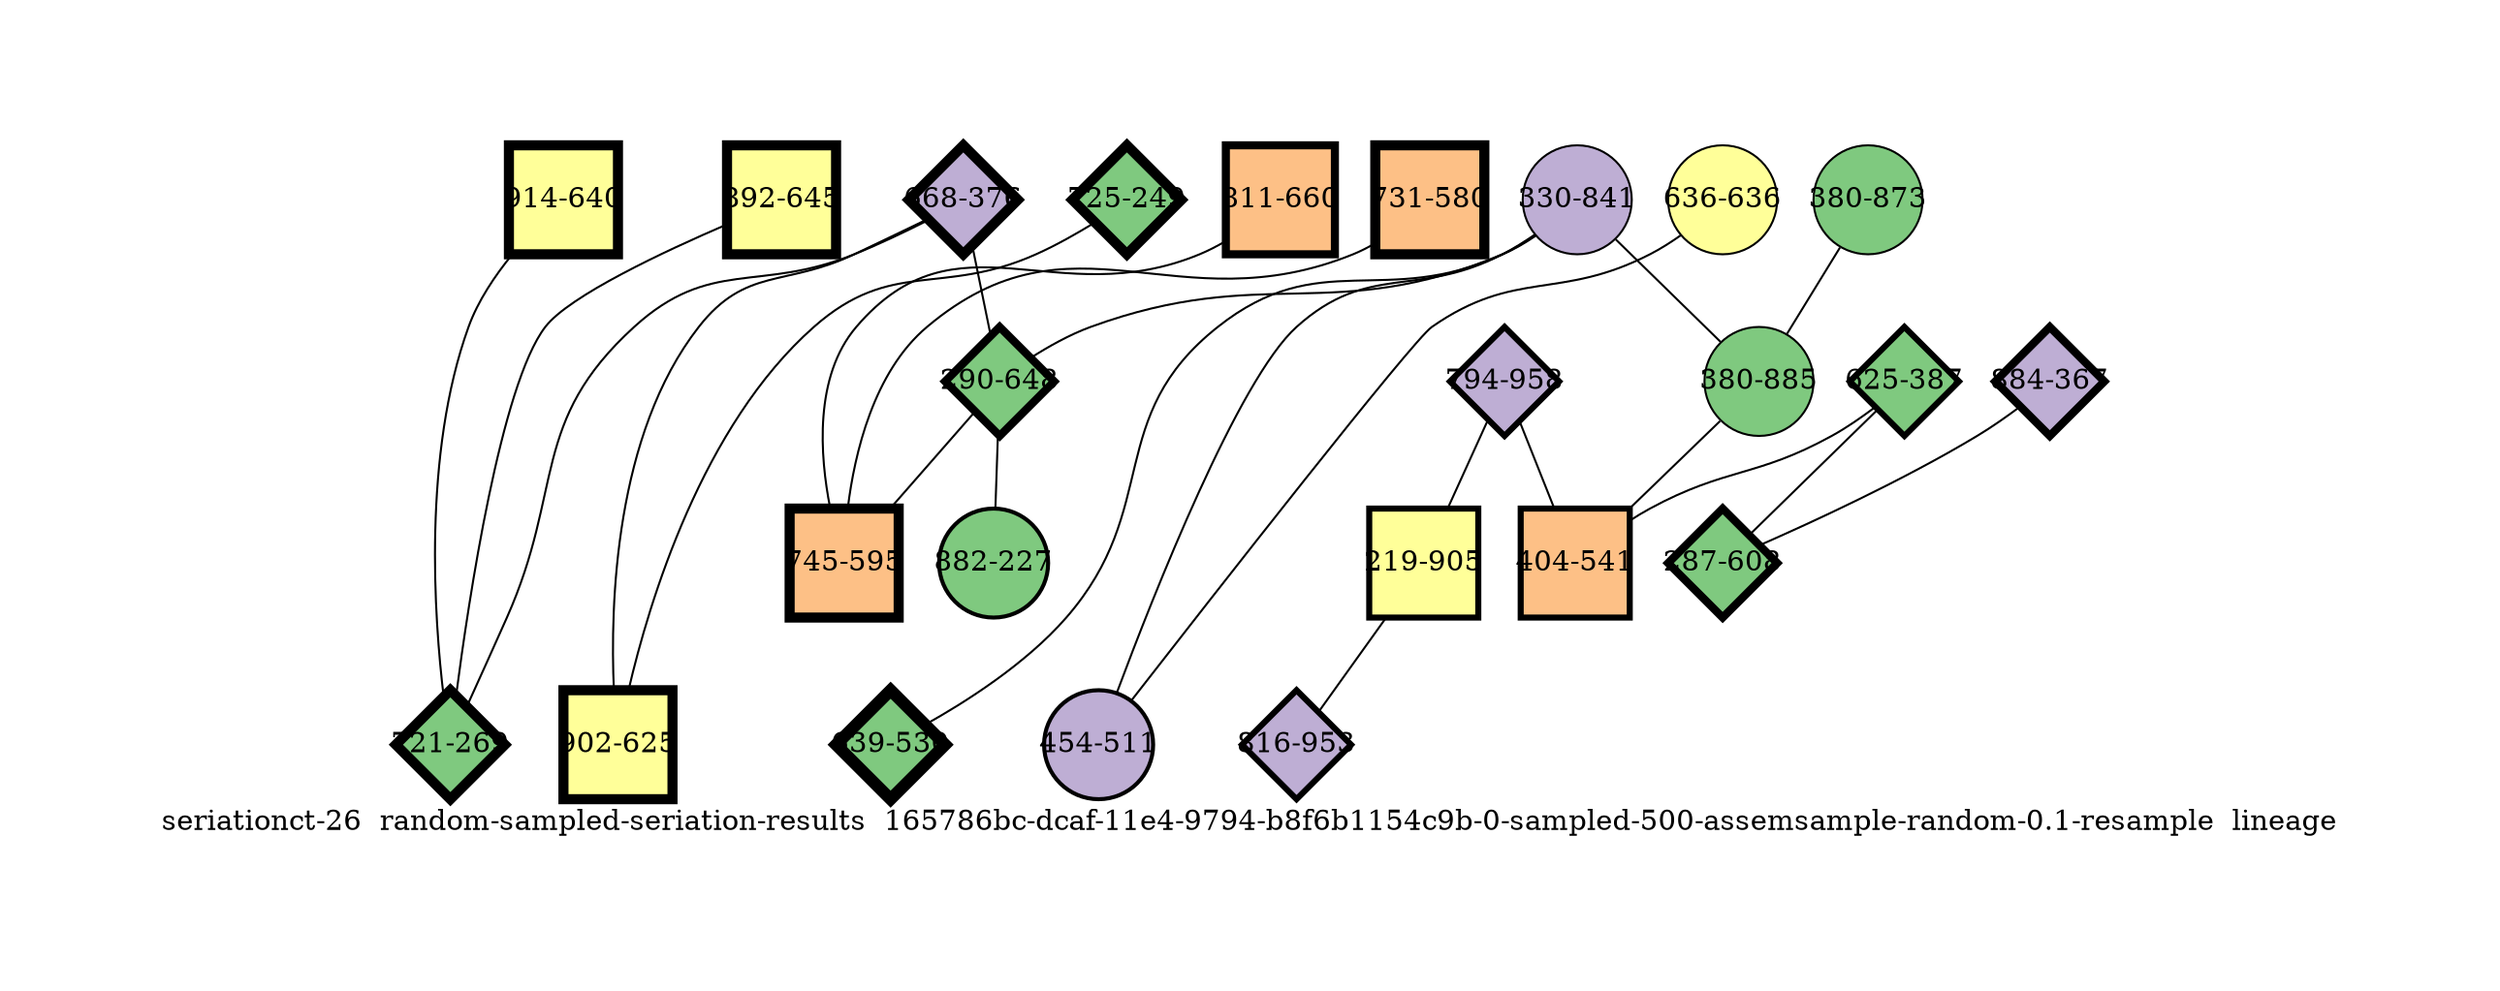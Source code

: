 strict graph "seriationct-26  random-sampled-seriation-results  165786bc-dcaf-11e4-9794-b8f6b1154c9b-0-sampled-500-assemsample-random-0.1-resample  lineage" {
labelloc=b;
ratio=auto;
pad="1.0";
label="seriationct-26  random-sampled-seriation-results  165786bc-dcaf-11e4-9794-b8f6b1154c9b-0-sampled-500-assemsample-random-0.1-resample  lineage";
node [width="0.75", style=filled, fixedsize=true, height="0.75", shape=circle, label=""];
0 [xCoordinate="376.0", appears_in_slice=5, yCoordinate="668.0", colorscheme=accent6, lineage_id=2, short_label="668-376", label="668-376", shape=diamond, cluster_id=1, fillcolor=2, size="500.0", id=0, penwidth="5.0"];
1 [xCoordinate="958.0", appears_in_slice=3, yCoordinate="794.0", colorscheme=accent6, lineage_id=2, short_label="794-958", label="794-958", shape=diamond, cluster_id=1, fillcolor=2, size="500.0", id=1, penwidth="3.0"];
2 [xCoordinate="841.0", appears_in_slice=1, yCoordinate="330.0", colorscheme=accent6, lineage_id=0, short_label="330-841", label="330-841", shape=circle, cluster_id=1, fillcolor=2, size="500.0", id=2, penwidth="1.0"];
3 [xCoordinate="387.0", appears_in_slice=3, yCoordinate="625.0", colorscheme=accent6, lineage_id=2, short_label="625-387", label="625-387", shape=diamond, cluster_id=0, fillcolor=1, size="500.0", id=3, penwidth="3.0"];
4 [xCoordinate="530.0", appears_in_slice=6, yCoordinate="639.0", colorscheme=accent6, lineage_id=2, short_label="639-530", label="639-530", shape=diamond, cluster_id=0, fillcolor=1, size="500.0", id=4, penwidth="6.0"];
5 [xCoordinate="873.0", appears_in_slice=1, yCoordinate="380.0", colorscheme=accent6, lineage_id=0, short_label="380-873", label="380-873", shape=circle, cluster_id=0, fillcolor=1, size="500.0", id=5, penwidth="1.0"];
6 [xCoordinate="645.0", appears_in_slice=5, yCoordinate="892.0", colorscheme=accent6, lineage_id=1, short_label="892-645", label="892-645", shape=square, cluster_id=3, fillcolor=4, size="500.0", id=6, penwidth="5.0"];
7 [xCoordinate="249.0", appears_in_slice=5, yCoordinate="725.0", colorscheme=accent6, lineage_id=2, short_label="725-249", label="725-249", shape=diamond, cluster_id=0, fillcolor=1, size="500.0", id=7, penwidth="5.0"];
8 [xCoordinate="885.0", appears_in_slice=1, yCoordinate="380.0", colorscheme=accent6, lineage_id=0, short_label="380-885", label="380-885", shape=circle, cluster_id=0, fillcolor=1, size="500.0", id=8, penwidth="1.0"];
9 [xCoordinate="905.0", appears_in_slice=3, yCoordinate="219.0", colorscheme=accent6, lineage_id=1, short_label="219-905", label="219-905", shape=square, cluster_id=3, fillcolor=4, size="500.0", id=9, penwidth="3.0"];
10 [xCoordinate="367.0", appears_in_slice=4, yCoordinate="884.0", colorscheme=accent6, lineage_id=2, short_label="884-367", label="884-367", shape=diamond, cluster_id=1, fillcolor=2, size="500.0", id=10, penwidth="4.0"];
11 [xCoordinate="660.0", appears_in_slice=4, yCoordinate="811.0", colorscheme=accent6, lineage_id=1, short_label="811-660", label="811-660", shape=square, cluster_id=2, fillcolor=3, size="500.0", id=11, penwidth="4.0"];
12 [xCoordinate="636.0", appears_in_slice=1, yCoordinate="636.0", colorscheme=accent6, lineage_id=0, short_label="636-636", label="636-636", shape=circle, cluster_id=3, fillcolor=4, size="500.0", id=12, penwidth="1.0"];
13 [xCoordinate="640.0", appears_in_slice=5, yCoordinate="914.0", colorscheme=accent6, lineage_id=1, short_label="914-640", label="914-640", shape=square, cluster_id=3, fillcolor=4, size="500.0", id=13, penwidth="5.0"];
14 [xCoordinate="625.0", appears_in_slice=5, yCoordinate="902.0", colorscheme=accent6, lineage_id=1, short_label="902-625", label="902-625", shape=square, cluster_id=3, fillcolor=4, size="500.0", id=14, penwidth="5.0"];
15 [xCoordinate="580.0", appears_in_slice=5, yCoordinate="731.0", colorscheme=accent6, lineage_id=1, short_label="731-580", label="731-580", shape=square, cluster_id=2, fillcolor=3, size="500.0", id=15, penwidth="5.0"];
16 [xCoordinate="269.0", appears_in_slice=5, yCoordinate="721.0", colorscheme=accent6, lineage_id=2, short_label="721-269", label="721-269", shape=diamond, cluster_id=0, fillcolor=1, size="500.0", id=16, penwidth="5.0"];
17 [xCoordinate="541.0", appears_in_slice=3, yCoordinate="404.0", colorscheme=accent6, lineage_id=1, short_label="404-541", label="404-541", shape=square, cluster_id=2, fillcolor=3, size="500.0", id=17, penwidth="3.0"];
18 [xCoordinate="953.0", appears_in_slice=3, yCoordinate="816.0", colorscheme=accent6, lineage_id=2, short_label="816-953", label="816-953", shape=diamond, cluster_id=1, fillcolor=2, size="500.0", id=18, penwidth="3.0"];
19 [xCoordinate="648.0", appears_in_slice=4, yCoordinate="290.0", colorscheme=accent6, lineage_id=2, short_label="290-648", label="290-648", shape=diamond, cluster_id=0, fillcolor=1, size="500.0", id=19, penwidth="4.0"];
20 [xCoordinate="227.0", appears_in_slice=2, yCoordinate="882.0", colorscheme=accent6, lineage_id=0, short_label="882-227", label="882-227", shape=circle, cluster_id=0, fillcolor=1, size="500.0", id=20, penwidth="2.0"];
21 [xCoordinate="608.0", appears_in_slice=4, yCoordinate="287.0", colorscheme=accent6, lineage_id=2, short_label="287-608", label="287-608", shape=diamond, cluster_id=0, fillcolor=1, size="500.0", id=21, penwidth="4.0"];
22 [xCoordinate="511.0", appears_in_slice=2, yCoordinate="454.0", colorscheme=accent6, lineage_id=0, short_label="454-511", label="454-511", shape=circle, cluster_id=1, fillcolor=2, size="500.0", id=22, penwidth="2.0"];
23 [xCoordinate="595.0", appears_in_slice=5, yCoordinate="745.0", colorscheme=accent6, lineage_id=1, short_label="745-595", label="745-595", shape=square, cluster_id=2, fillcolor=3, size="500.0", id=23, penwidth="5.0"];
0 -- 16  [inverseweight="11.7266257455", weight="0.0852760224213"];
0 -- 19  [inverseweight="5.81552631499", weight="0.171953482082"];
0 -- 14  [inverseweight="26.7261241912", weight="0.0374165738677"];
1 -- 17  [inverseweight="1.56282053318", weight="0.639868736539"];
1 -- 9  [inverseweight="18.5823536562", weight="0.0538144961883"];
2 -- 8  [inverseweight="4.85185424783", weight="0.206106768448"];
2 -- 19  [inverseweight="1.67249337665", weight="0.597909692178"];
2 -- 4  [inverseweight="1.06671658069", weight="0.937456132307"];
2 -- 22  [inverseweight="3.09551537037", weight="0.323047984052"];
3 -- 17  [inverseweight="1.56556072771", weight="0.638748776907"];
3 -- 21  [inverseweight="2.74031230817", weight="0.364921909455"];
5 -- 8  [inverseweight="12.9618961841", weight="0.0771492060879"];
6 -- 16  [inverseweight="18.5312329165", weight="0.0539629502529"];
7 -- 14  [inverseweight="30.2061046665", weight="0.0331058907145"];
8 -- 17  [inverseweight="2.31095456037", weight="0.43272161952"];
9 -- 18  [inverseweight="16.0375074775", weight="0.0623538290725"];
10 -- 21  [inverseweight="12.03509738", weight="0.0830903123114"];
11 -- 23  [inverseweight="1.91322484177", weight="0.522677720972"];
12 -- 22  [inverseweight="2.44546293523", weight="0.408920530177"];
13 -- 16  [inverseweight="48.1125224325", weight="0.0207846096908"];
15 -- 23  [inverseweight="10.8236264878", weight="0.0923904756996"];
19 -- 20  [inverseweight="2.10407448758", weight="0.475268345253"];
19 -- 23  [inverseweight="1.79251772957", weight="0.557874537867"];
}
